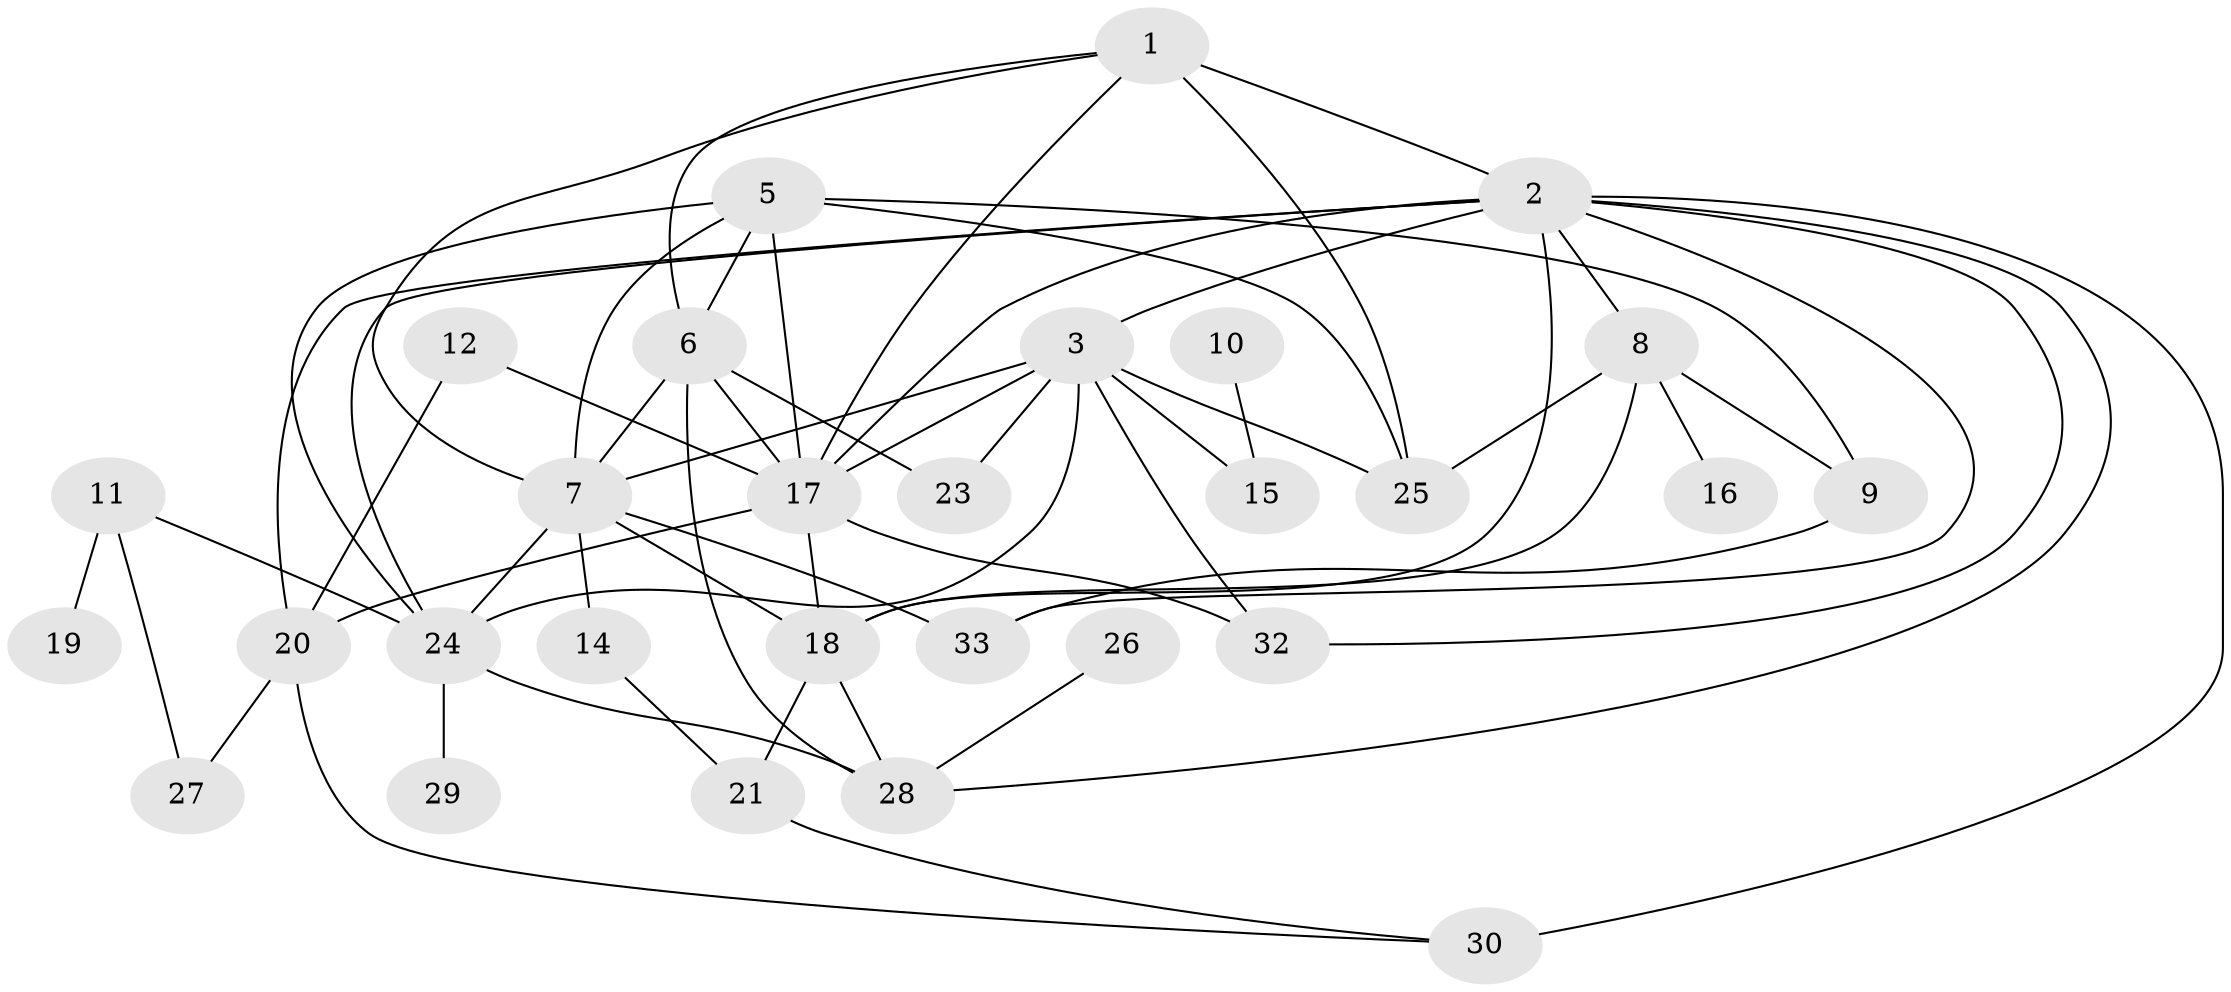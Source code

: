 // original degree distribution, {2: 0.15151515151515152, 4: 0.21212121212121213, 5: 0.15151515151515152, 0: 0.045454545454545456, 6: 0.045454545454545456, 1: 0.16666666666666666, 3: 0.19696969696969696, 9: 0.015151515151515152, 7: 0.015151515151515152}
// Generated by graph-tools (version 1.1) at 2025/33/03/09/25 02:33:38]
// undirected, 29 vertices, 59 edges
graph export_dot {
graph [start="1"]
  node [color=gray90,style=filled];
  1;
  2;
  3;
  5;
  6;
  7;
  8;
  9;
  10;
  11;
  12;
  14;
  15;
  16;
  17;
  18;
  19;
  20;
  21;
  23;
  24;
  25;
  26;
  27;
  28;
  29;
  30;
  32;
  33;
  1 -- 2 [weight=2.0];
  1 -- 6 [weight=1.0];
  1 -- 7 [weight=1.0];
  1 -- 17 [weight=1.0];
  1 -- 25 [weight=1.0];
  2 -- 3 [weight=2.0];
  2 -- 8 [weight=2.0];
  2 -- 17 [weight=1.0];
  2 -- 18 [weight=1.0];
  2 -- 20 [weight=2.0];
  2 -- 24 [weight=1.0];
  2 -- 28 [weight=1.0];
  2 -- 30 [weight=2.0];
  2 -- 32 [weight=1.0];
  2 -- 33 [weight=1.0];
  3 -- 7 [weight=1.0];
  3 -- 15 [weight=1.0];
  3 -- 17 [weight=3.0];
  3 -- 23 [weight=3.0];
  3 -- 24 [weight=2.0];
  3 -- 25 [weight=1.0];
  3 -- 32 [weight=1.0];
  5 -- 6 [weight=1.0];
  5 -- 7 [weight=1.0];
  5 -- 9 [weight=1.0];
  5 -- 17 [weight=1.0];
  5 -- 24 [weight=1.0];
  5 -- 25 [weight=1.0];
  6 -- 7 [weight=1.0];
  6 -- 17 [weight=1.0];
  6 -- 23 [weight=1.0];
  6 -- 28 [weight=1.0];
  7 -- 14 [weight=1.0];
  7 -- 18 [weight=1.0];
  7 -- 24 [weight=1.0];
  7 -- 33 [weight=1.0];
  8 -- 9 [weight=1.0];
  8 -- 16 [weight=1.0];
  8 -- 18 [weight=1.0];
  8 -- 25 [weight=2.0];
  9 -- 33 [weight=1.0];
  10 -- 15 [weight=1.0];
  11 -- 19 [weight=1.0];
  11 -- 24 [weight=1.0];
  11 -- 27 [weight=1.0];
  12 -- 17 [weight=1.0];
  12 -- 20 [weight=2.0];
  14 -- 21 [weight=1.0];
  17 -- 18 [weight=3.0];
  17 -- 20 [weight=2.0];
  17 -- 32 [weight=1.0];
  18 -- 21 [weight=1.0];
  18 -- 28 [weight=1.0];
  20 -- 27 [weight=1.0];
  20 -- 30 [weight=1.0];
  21 -- 30 [weight=1.0];
  24 -- 28 [weight=1.0];
  24 -- 29 [weight=1.0];
  26 -- 28 [weight=1.0];
}
